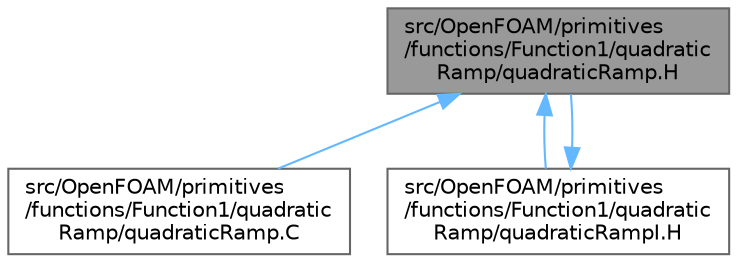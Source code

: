 digraph "src/OpenFOAM/primitives/functions/Function1/quadraticRamp/quadraticRamp.H"
{
 // LATEX_PDF_SIZE
  bgcolor="transparent";
  edge [fontname=Helvetica,fontsize=10,labelfontname=Helvetica,labelfontsize=10];
  node [fontname=Helvetica,fontsize=10,shape=box,height=0.2,width=0.4];
  Node1 [id="Node000001",label="src/OpenFOAM/primitives\l/functions/Function1/quadratic\lRamp/quadraticRamp.H",height=0.2,width=0.4,color="gray40", fillcolor="grey60", style="filled", fontcolor="black",tooltip=" "];
  Node1 -> Node2 [id="edge1_Node000001_Node000002",dir="back",color="steelblue1",style="solid",tooltip=" "];
  Node2 [id="Node000002",label="src/OpenFOAM/primitives\l/functions/Function1/quadratic\lRamp/quadraticRamp.C",height=0.2,width=0.4,color="grey40", fillcolor="white", style="filled",URL="$quadraticRamp_8C.html",tooltip=" "];
  Node1 -> Node3 [id="edge2_Node000001_Node000003",dir="back",color="steelblue1",style="solid",tooltip=" "];
  Node3 [id="Node000003",label="src/OpenFOAM/primitives\l/functions/Function1/quadratic\lRamp/quadraticRampI.H",height=0.2,width=0.4,color="grey40", fillcolor="white", style="filled",URL="$quadraticRampI_8H.html",tooltip=" "];
  Node3 -> Node1 [id="edge3_Node000003_Node000001",dir="back",color="steelblue1",style="solid",tooltip=" "];
}
